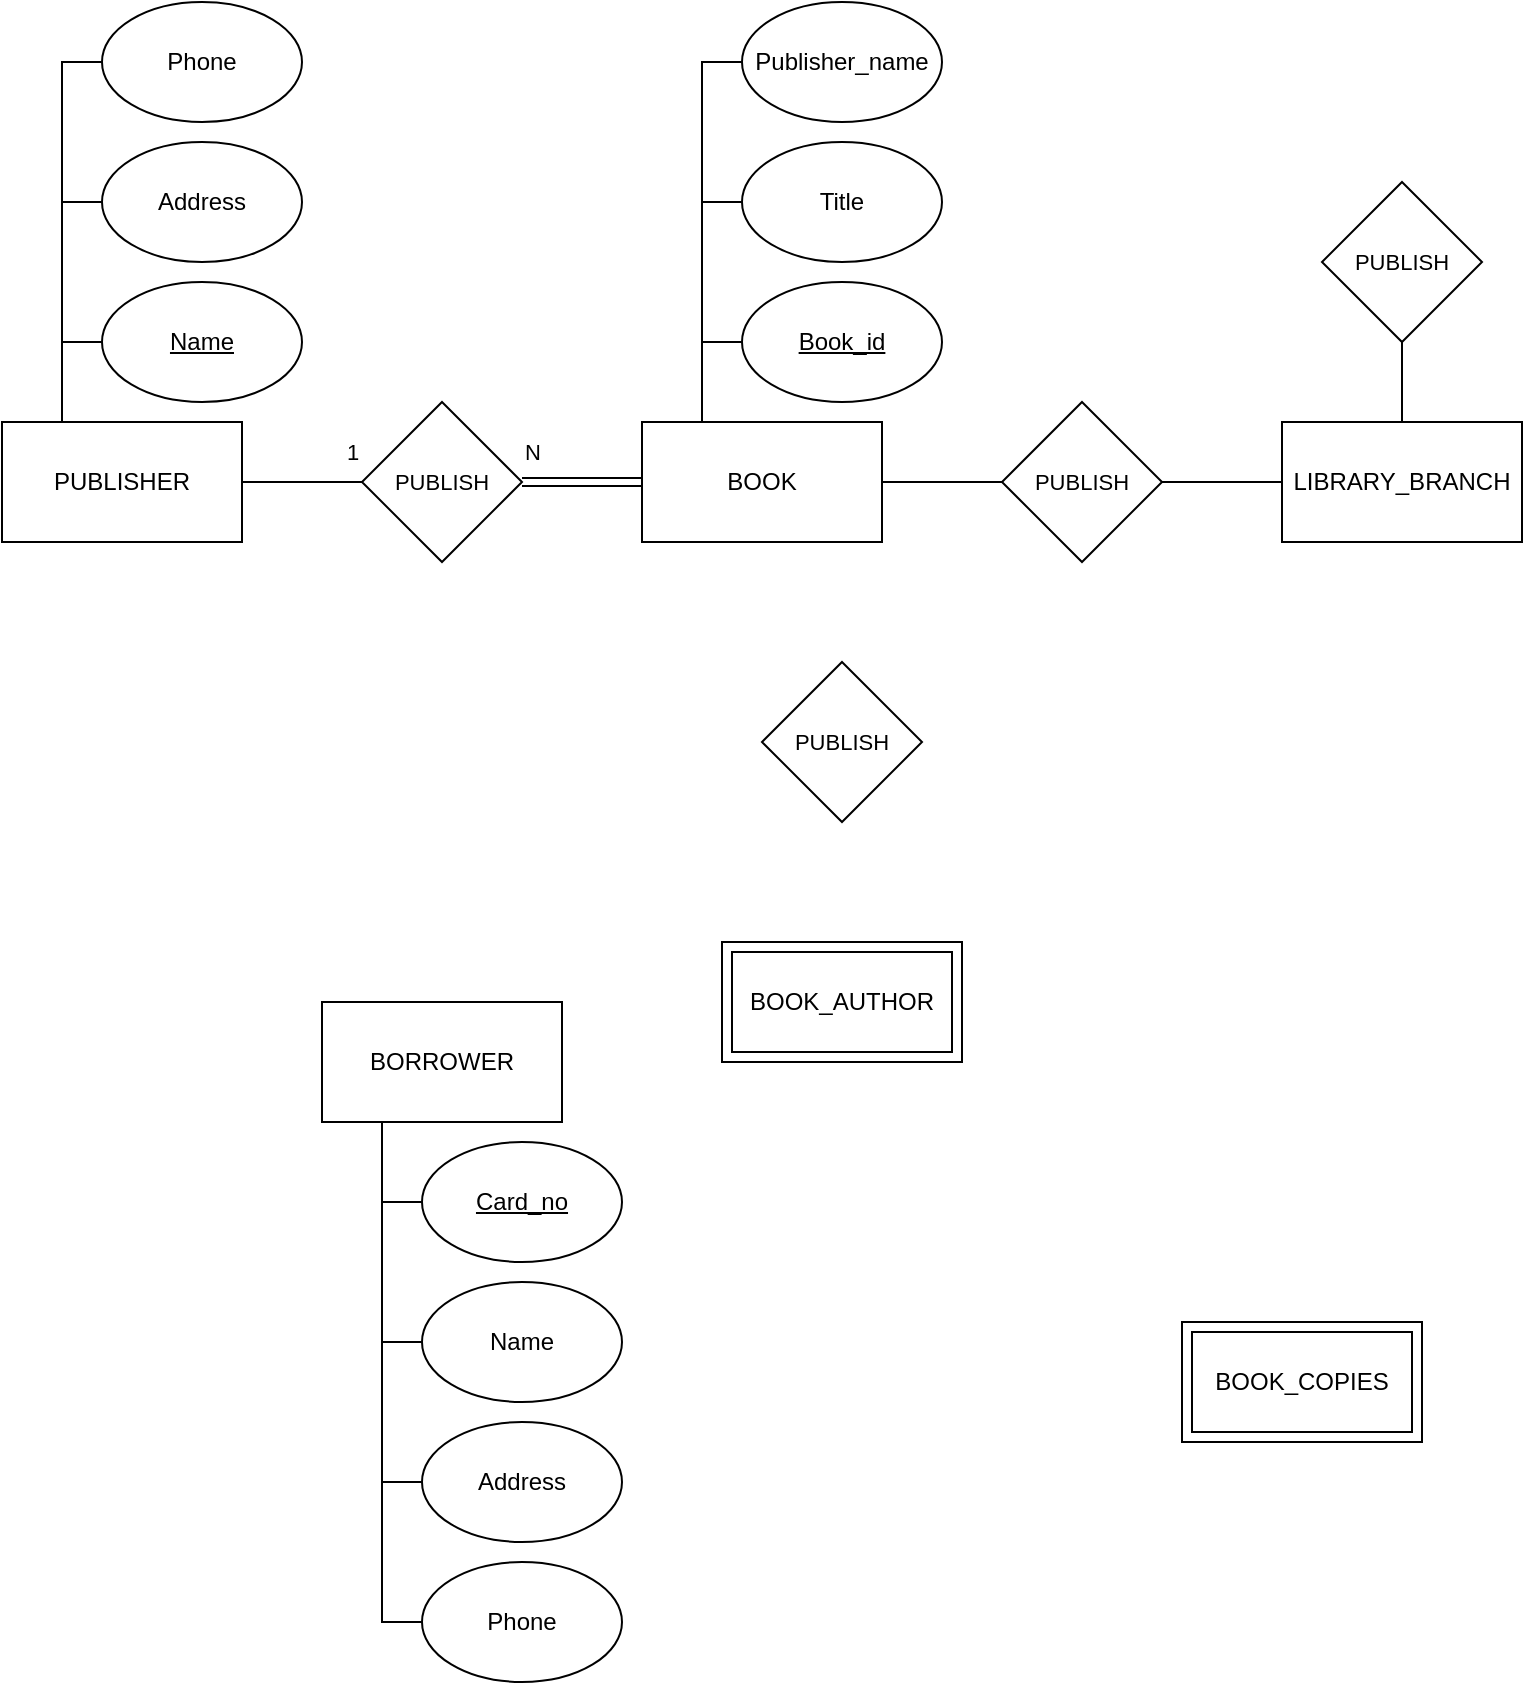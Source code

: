 <mxfile version="20.5.1" type="github">
  <diagram id="R2lEEEUBdFMjLlhIrx00" name="Page-1">
    <mxGraphModel dx="491" dy="682" grid="1" gridSize="10" guides="1" tooltips="1" connect="1" arrows="1" fold="1" page="1" pageScale="1" pageWidth="850" pageHeight="1100" math="0" shadow="0" extFonts="Permanent Marker^https://fonts.googleapis.com/css?family=Permanent+Marker">
      <root>
        <mxCell id="0" />
        <mxCell id="1" parent="0" />
        <mxCell id="SuhrrZY9guo8pr_NnLNK-40" style="edgeStyle=orthogonalEdgeStyle;shape=connector;rounded=0;orthogonalLoop=1;jettySize=auto;html=1;exitX=1;exitY=0.5;exitDx=0;exitDy=0;entryX=0;entryY=0.5;entryDx=0;entryDy=0;labelBackgroundColor=default;strokeColor=default;fontFamily=Helvetica;fontSize=11;fontColor=default;endArrow=none;endFill=0;" edge="1" parent="1" source="SuhrrZY9guo8pr_NnLNK-1" target="SuhrrZY9guo8pr_NnLNK-38">
          <mxGeometry relative="1" as="geometry" />
        </mxCell>
        <mxCell id="SuhrrZY9guo8pr_NnLNK-1" value="BOOK" style="whiteSpace=wrap;html=1;" vertex="1" parent="1">
          <mxGeometry x="360" y="330" width="120" height="60" as="geometry" />
        </mxCell>
        <mxCell id="SuhrrZY9guo8pr_NnLNK-4" value="" style="group" vertex="1" connectable="0" parent="1">
          <mxGeometry x="630" y="780" width="120" height="60" as="geometry" />
        </mxCell>
        <mxCell id="SuhrrZY9guo8pr_NnLNK-2" value="" style="whiteSpace=wrap;html=1;" vertex="1" parent="SuhrrZY9guo8pr_NnLNK-4">
          <mxGeometry width="120" height="60" as="geometry" />
        </mxCell>
        <mxCell id="SuhrrZY9guo8pr_NnLNK-3" value="BOOK_COPIES" style="whiteSpace=wrap;html=1;" vertex="1" parent="SuhrrZY9guo8pr_NnLNK-4">
          <mxGeometry x="5" y="5" width="110" height="50" as="geometry" />
        </mxCell>
        <mxCell id="SuhrrZY9guo8pr_NnLNK-19" style="edgeStyle=orthogonalEdgeStyle;shape=connector;rounded=0;orthogonalLoop=1;jettySize=auto;html=1;exitX=0.25;exitY=1;exitDx=0;exitDy=0;entryX=0;entryY=0.5;entryDx=0;entryDy=0;labelBackgroundColor=default;strokeColor=default;fontFamily=Helvetica;fontSize=11;fontColor=default;endArrow=none;endFill=0;" edge="1" parent="1" source="SuhrrZY9guo8pr_NnLNK-5" target="SuhrrZY9guo8pr_NnLNK-17">
          <mxGeometry relative="1" as="geometry" />
        </mxCell>
        <mxCell id="SuhrrZY9guo8pr_NnLNK-5" value="BORROWER" style="whiteSpace=wrap;html=1;" vertex="1" parent="1">
          <mxGeometry x="200" y="620" width="120" height="60" as="geometry" />
        </mxCell>
        <mxCell id="SuhrrZY9guo8pr_NnLNK-42" style="edgeStyle=orthogonalEdgeStyle;shape=connector;rounded=0;orthogonalLoop=1;jettySize=auto;html=1;exitX=0.5;exitY=0;exitDx=0;exitDy=0;entryX=0.5;entryY=1;entryDx=0;entryDy=0;labelBackgroundColor=default;strokeColor=default;fontFamily=Helvetica;fontSize=11;fontColor=default;endArrow=none;endFill=0;" edge="1" parent="1" source="SuhrrZY9guo8pr_NnLNK-6" target="SuhrrZY9guo8pr_NnLNK-39">
          <mxGeometry relative="1" as="geometry" />
        </mxCell>
        <mxCell id="SuhrrZY9guo8pr_NnLNK-6" value="LIBRARY_BRANCH" style="whiteSpace=wrap;html=1;" vertex="1" parent="1">
          <mxGeometry x="680" y="330" width="120" height="60" as="geometry" />
        </mxCell>
        <mxCell id="SuhrrZY9guo8pr_NnLNK-27" style="edgeStyle=orthogonalEdgeStyle;shape=connector;rounded=0;orthogonalLoop=1;jettySize=auto;html=1;exitX=1;exitY=0.5;exitDx=0;exitDy=0;entryX=0;entryY=0.5;entryDx=0;entryDy=0;labelBackgroundColor=default;strokeColor=default;fontFamily=Helvetica;fontSize=11;fontColor=default;endArrow=none;endFill=0;" edge="1" parent="1" source="SuhrrZY9guo8pr_NnLNK-7" target="SuhrrZY9guo8pr_NnLNK-26">
          <mxGeometry relative="1" as="geometry" />
        </mxCell>
        <mxCell id="SuhrrZY9guo8pr_NnLNK-7" value="PUBLISHER" style="whiteSpace=wrap;html=1;" vertex="1" parent="1">
          <mxGeometry x="40" y="330" width="120" height="60" as="geometry" />
        </mxCell>
        <mxCell id="SuhrrZY9guo8pr_NnLNK-12" style="edgeStyle=orthogonalEdgeStyle;rounded=0;orthogonalLoop=1;jettySize=auto;html=1;exitX=0;exitY=0.5;exitDx=0;exitDy=0;entryX=0.25;entryY=0;entryDx=0;entryDy=0;endArrow=none;endFill=0;" edge="1" parent="1" source="SuhrrZY9guo8pr_NnLNK-8" target="SuhrrZY9guo8pr_NnLNK-7">
          <mxGeometry relative="1" as="geometry" />
        </mxCell>
        <mxCell id="SuhrrZY9guo8pr_NnLNK-8" value="&lt;u&gt;Name&lt;/u&gt;" style="ellipse;whiteSpace=wrap;html=1;" vertex="1" parent="1">
          <mxGeometry x="90" y="260" width="100" height="60" as="geometry" />
        </mxCell>
        <mxCell id="SuhrrZY9guo8pr_NnLNK-14" style="edgeStyle=orthogonalEdgeStyle;rounded=0;orthogonalLoop=1;jettySize=auto;html=1;exitX=0;exitY=0.5;exitDx=0;exitDy=0;entryX=0.25;entryY=0;entryDx=0;entryDy=0;endArrow=none;endFill=0;" edge="1" parent="1" source="SuhrrZY9guo8pr_NnLNK-9" target="SuhrrZY9guo8pr_NnLNK-7">
          <mxGeometry relative="1" as="geometry" />
        </mxCell>
        <mxCell id="SuhrrZY9guo8pr_NnLNK-9" value="Address" style="ellipse;whiteSpace=wrap;html=1;" vertex="1" parent="1">
          <mxGeometry x="90" y="190" width="100" height="60" as="geometry" />
        </mxCell>
        <mxCell id="SuhrrZY9guo8pr_NnLNK-11" style="edgeStyle=orthogonalEdgeStyle;rounded=0;orthogonalLoop=1;jettySize=auto;html=1;exitX=0;exitY=0.5;exitDx=0;exitDy=0;entryX=0.25;entryY=0;entryDx=0;entryDy=0;endArrow=none;endFill=0;" edge="1" parent="1" source="SuhrrZY9guo8pr_NnLNK-10" target="SuhrrZY9guo8pr_NnLNK-7">
          <mxGeometry relative="1" as="geometry" />
        </mxCell>
        <mxCell id="SuhrrZY9guo8pr_NnLNK-10" value="Phone" style="ellipse;whiteSpace=wrap;html=1;" vertex="1" parent="1">
          <mxGeometry x="90" y="120" width="100" height="60" as="geometry" />
        </mxCell>
        <mxCell id="SuhrrZY9guo8pr_NnLNK-22" style="edgeStyle=orthogonalEdgeStyle;shape=connector;rounded=0;orthogonalLoop=1;jettySize=auto;html=1;exitX=0;exitY=0.5;exitDx=0;exitDy=0;entryX=0.25;entryY=1;entryDx=0;entryDy=0;labelBackgroundColor=default;strokeColor=default;fontFamily=Helvetica;fontSize=11;fontColor=default;endArrow=none;endFill=0;" edge="1" parent="1" source="SuhrrZY9guo8pr_NnLNK-15" target="SuhrrZY9guo8pr_NnLNK-5">
          <mxGeometry relative="1" as="geometry" />
        </mxCell>
        <mxCell id="SuhrrZY9guo8pr_NnLNK-15" value="&lt;u&gt;Card_no&lt;/u&gt;" style="ellipse;whiteSpace=wrap;html=1;" vertex="1" parent="1">
          <mxGeometry x="250" y="690" width="100" height="60" as="geometry" />
        </mxCell>
        <mxCell id="SuhrrZY9guo8pr_NnLNK-20" style="edgeStyle=orthogonalEdgeStyle;shape=connector;rounded=0;orthogonalLoop=1;jettySize=auto;html=1;exitX=0;exitY=0.5;exitDx=0;exitDy=0;entryX=0.25;entryY=1;entryDx=0;entryDy=0;labelBackgroundColor=default;strokeColor=default;fontFamily=Helvetica;fontSize=11;fontColor=default;endArrow=none;endFill=0;" edge="1" parent="1" source="SuhrrZY9guo8pr_NnLNK-16" target="SuhrrZY9guo8pr_NnLNK-5">
          <mxGeometry relative="1" as="geometry" />
        </mxCell>
        <mxCell id="SuhrrZY9guo8pr_NnLNK-16" value="Address" style="ellipse;whiteSpace=wrap;html=1;" vertex="1" parent="1">
          <mxGeometry x="250" y="830" width="100" height="60" as="geometry" />
        </mxCell>
        <mxCell id="SuhrrZY9guo8pr_NnLNK-17" value="Phone" style="ellipse;whiteSpace=wrap;html=1;" vertex="1" parent="1">
          <mxGeometry x="250" y="900" width="100" height="60" as="geometry" />
        </mxCell>
        <mxCell id="SuhrrZY9guo8pr_NnLNK-21" style="edgeStyle=orthogonalEdgeStyle;shape=connector;rounded=0;orthogonalLoop=1;jettySize=auto;html=1;exitX=0;exitY=0.5;exitDx=0;exitDy=0;entryX=0.25;entryY=1;entryDx=0;entryDy=0;labelBackgroundColor=default;strokeColor=default;fontFamily=Helvetica;fontSize=11;fontColor=default;endArrow=none;endFill=0;" edge="1" parent="1" source="SuhrrZY9guo8pr_NnLNK-18" target="SuhrrZY9guo8pr_NnLNK-5">
          <mxGeometry relative="1" as="geometry" />
        </mxCell>
        <mxCell id="SuhrrZY9guo8pr_NnLNK-18" value="Name" style="ellipse;whiteSpace=wrap;html=1;" vertex="1" parent="1">
          <mxGeometry x="250" y="760" width="100" height="60" as="geometry" />
        </mxCell>
        <mxCell id="SuhrrZY9guo8pr_NnLNK-23" value="" style="group" vertex="1" connectable="0" parent="1">
          <mxGeometry x="400" y="590" width="120" height="60" as="geometry" />
        </mxCell>
        <mxCell id="SuhrrZY9guo8pr_NnLNK-24" value="" style="whiteSpace=wrap;html=1;" vertex="1" parent="SuhrrZY9guo8pr_NnLNK-23">
          <mxGeometry width="120" height="60" as="geometry" />
        </mxCell>
        <mxCell id="SuhrrZY9guo8pr_NnLNK-25" value="BOOK_AUTHOR" style="whiteSpace=wrap;html=1;" vertex="1" parent="SuhrrZY9guo8pr_NnLNK-23">
          <mxGeometry x="5" y="5" width="110" height="50" as="geometry" />
        </mxCell>
        <mxCell id="SuhrrZY9guo8pr_NnLNK-28" style="edgeStyle=orthogonalEdgeStyle;shape=link;rounded=0;orthogonalLoop=1;jettySize=auto;html=1;exitX=1;exitY=0.5;exitDx=0;exitDy=0;entryX=0;entryY=0.5;entryDx=0;entryDy=0;labelBackgroundColor=default;strokeColor=default;fontFamily=Helvetica;fontSize=11;fontColor=default;endArrow=none;endFill=0;" edge="1" parent="1" source="SuhrrZY9guo8pr_NnLNK-26" target="SuhrrZY9guo8pr_NnLNK-1">
          <mxGeometry relative="1" as="geometry" />
        </mxCell>
        <mxCell id="SuhrrZY9guo8pr_NnLNK-26" value="PUBLISH" style="rhombus;whiteSpace=wrap;html=1;fontFamily=Helvetica;fontSize=11;fontColor=default;" vertex="1" parent="1">
          <mxGeometry x="220" y="320" width="80" height="80" as="geometry" />
        </mxCell>
        <mxCell id="SuhrrZY9guo8pr_NnLNK-29" value="1" style="text;html=1;align=center;verticalAlign=middle;resizable=0;points=[];autosize=1;strokeColor=none;fillColor=none;fontSize=11;fontFamily=Helvetica;fontColor=default;" vertex="1" parent="1">
          <mxGeometry x="200" y="330" width="30" height="30" as="geometry" />
        </mxCell>
        <mxCell id="SuhrrZY9guo8pr_NnLNK-30" value="N" style="text;html=1;align=center;verticalAlign=middle;resizable=0;points=[];autosize=1;strokeColor=none;fillColor=none;fontSize=11;fontFamily=Helvetica;fontColor=default;" vertex="1" parent="1">
          <mxGeometry x="290" y="330" width="30" height="30" as="geometry" />
        </mxCell>
        <mxCell id="SuhrrZY9guo8pr_NnLNK-34" style="edgeStyle=orthogonalEdgeStyle;shape=connector;rounded=0;orthogonalLoop=1;jettySize=auto;html=1;exitX=0;exitY=0.5;exitDx=0;exitDy=0;entryX=0.25;entryY=0;entryDx=0;entryDy=0;labelBackgroundColor=default;strokeColor=default;fontFamily=Helvetica;fontSize=11;fontColor=default;endArrow=none;endFill=0;" edge="1" parent="1" source="SuhrrZY9guo8pr_NnLNK-31" target="SuhrrZY9guo8pr_NnLNK-1">
          <mxGeometry relative="1" as="geometry" />
        </mxCell>
        <mxCell id="SuhrrZY9guo8pr_NnLNK-31" value="&lt;u&gt;Book_id&lt;/u&gt;" style="ellipse;whiteSpace=wrap;html=1;" vertex="1" parent="1">
          <mxGeometry x="410" y="260" width="100" height="60" as="geometry" />
        </mxCell>
        <mxCell id="SuhrrZY9guo8pr_NnLNK-35" style="edgeStyle=orthogonalEdgeStyle;shape=connector;rounded=0;orthogonalLoop=1;jettySize=auto;html=1;exitX=0;exitY=0.5;exitDx=0;exitDy=0;entryX=0.25;entryY=0;entryDx=0;entryDy=0;labelBackgroundColor=default;strokeColor=default;fontFamily=Helvetica;fontSize=11;fontColor=default;endArrow=none;endFill=0;" edge="1" parent="1" source="SuhrrZY9guo8pr_NnLNK-32" target="SuhrrZY9guo8pr_NnLNK-1">
          <mxGeometry relative="1" as="geometry" />
        </mxCell>
        <mxCell id="SuhrrZY9guo8pr_NnLNK-32" value="Title" style="ellipse;whiteSpace=wrap;html=1;" vertex="1" parent="1">
          <mxGeometry x="410" y="190" width="100" height="60" as="geometry" />
        </mxCell>
        <mxCell id="SuhrrZY9guo8pr_NnLNK-36" style="edgeStyle=orthogonalEdgeStyle;shape=connector;rounded=0;orthogonalLoop=1;jettySize=auto;html=1;exitX=0;exitY=0.5;exitDx=0;exitDy=0;entryX=0.25;entryY=0;entryDx=0;entryDy=0;labelBackgroundColor=default;strokeColor=default;fontFamily=Helvetica;fontSize=11;fontColor=default;endArrow=none;endFill=0;" edge="1" parent="1" source="SuhrrZY9guo8pr_NnLNK-33" target="SuhrrZY9guo8pr_NnLNK-1">
          <mxGeometry relative="1" as="geometry" />
        </mxCell>
        <mxCell id="SuhrrZY9guo8pr_NnLNK-33" value="Publisher_name" style="ellipse;whiteSpace=wrap;html=1;" vertex="1" parent="1">
          <mxGeometry x="410" y="120" width="100" height="60" as="geometry" />
        </mxCell>
        <mxCell id="SuhrrZY9guo8pr_NnLNK-37" value="PUBLISH" style="rhombus;whiteSpace=wrap;html=1;fontFamily=Helvetica;fontSize=11;fontColor=default;" vertex="1" parent="1">
          <mxGeometry x="420" y="450" width="80" height="80" as="geometry" />
        </mxCell>
        <mxCell id="SuhrrZY9guo8pr_NnLNK-41" style="edgeStyle=orthogonalEdgeStyle;shape=connector;rounded=0;orthogonalLoop=1;jettySize=auto;html=1;exitX=1;exitY=0.5;exitDx=0;exitDy=0;entryX=0;entryY=0.5;entryDx=0;entryDy=0;labelBackgroundColor=default;strokeColor=default;fontFamily=Helvetica;fontSize=11;fontColor=default;endArrow=none;endFill=0;" edge="1" parent="1" source="SuhrrZY9guo8pr_NnLNK-38" target="SuhrrZY9guo8pr_NnLNK-6">
          <mxGeometry relative="1" as="geometry" />
        </mxCell>
        <mxCell id="SuhrrZY9guo8pr_NnLNK-38" value="PUBLISH" style="rhombus;whiteSpace=wrap;html=1;fontFamily=Helvetica;fontSize=11;fontColor=default;" vertex="1" parent="1">
          <mxGeometry x="540" y="320" width="80" height="80" as="geometry" />
        </mxCell>
        <mxCell id="SuhrrZY9guo8pr_NnLNK-39" value="PUBLISH" style="rhombus;whiteSpace=wrap;html=1;fontFamily=Helvetica;fontSize=11;fontColor=default;" vertex="1" parent="1">
          <mxGeometry x="700" y="210" width="80" height="80" as="geometry" />
        </mxCell>
      </root>
    </mxGraphModel>
  </diagram>
</mxfile>

